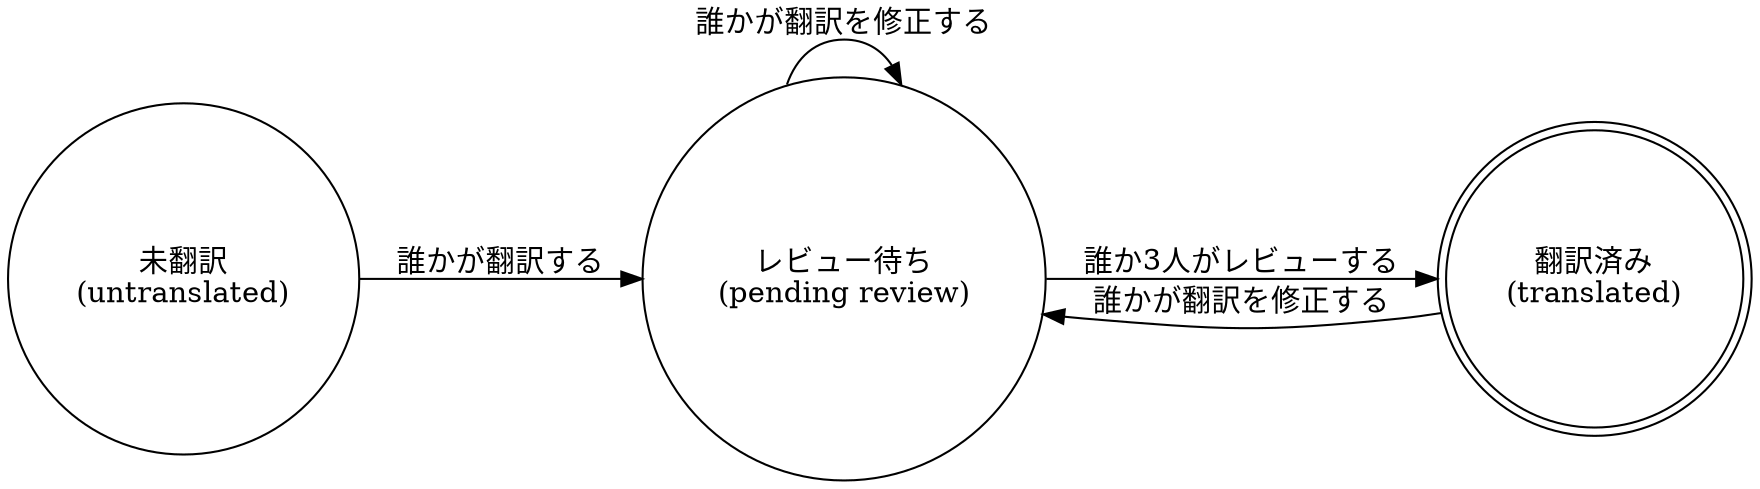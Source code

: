 digraph ddtss {
  rankdir = LR;
  // graph [
  //   charset = "UTF-8";
  // ];
  node [shape = circle]; untrans pending;
//  node [shape = ellipse]; untrans pending;
  node [shape = doublecircle]; trans;
//  node [shape = doubleoctagon]; trans;
  untrans [label="未翻訳\n(untranslated)"];
  pending [label="レビュー待ち\n(pending review)"];
  trans [label="翻訳済み\n(translated)"];
  untrans -> pending [label="誰かが翻訳する"];
  pending -> trans [label="誰か3人がレビューする"];
  pending -> pending [label="誰かが翻訳を修正する"];
  trans -> pending [label="誰かが翻訳を修正する"];
}
